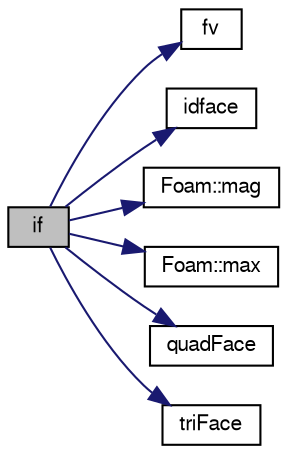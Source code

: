 digraph "if"
{
  bgcolor="transparent";
  edge [fontname="FreeSans",fontsize="10",labelfontname="FreeSans",labelfontsize="10"];
  node [fontname="FreeSans",fontsize="10",shape=record];
  rankdir="LR";
  Node0 [label="if",height=0.2,width=0.4,color="black", fillcolor="grey75", style="filled", fontcolor="black"];
  Node0 -> Node1 [color="midnightblue",fontsize="10",style="solid",fontname="FreeSans"];
  Node1 [label="fv",height=0.2,width=0.4,color="black",URL="$a17900.html#ae47b8766ffa7050538d9c826f703afa3"];
  Node0 -> Node2 [color="midnightblue",fontsize="10",style="solid",fontname="FreeSans"];
  Node2 [label="idface",height=0.2,width=0.4,color="black",URL="$a17900.html#aa2b7498b46258da34bb39be3cd9b068e"];
  Node0 -> Node3 [color="midnightblue",fontsize="10",style="solid",fontname="FreeSans"];
  Node3 [label="Foam::mag",height=0.2,width=0.4,color="black",URL="$a21124.html#a929da2a3fdcf3dacbbe0487d3a330dae"];
  Node0 -> Node4 [color="midnightblue",fontsize="10",style="solid",fontname="FreeSans"];
  Node4 [label="Foam::max",height=0.2,width=0.4,color="black",URL="$a21124.html#ac993e906cf2774ae77e666bc24e81733"];
  Node0 -> Node5 [color="midnightblue",fontsize="10",style="solid",fontname="FreeSans"];
  Node5 [label="quadFace",height=0.2,width=0.4,color="black",URL="$a17900.html#a4602f95a462fe90c9f615cd0d5d84b8b"];
  Node0 -> Node6 [color="midnightblue",fontsize="10",style="solid",fontname="FreeSans"];
  Node6 [label="triFace",height=0.2,width=0.4,color="black",URL="$a17900.html#a85e205b40128f23c7ad84f2d6fe1a4b1"];
}
